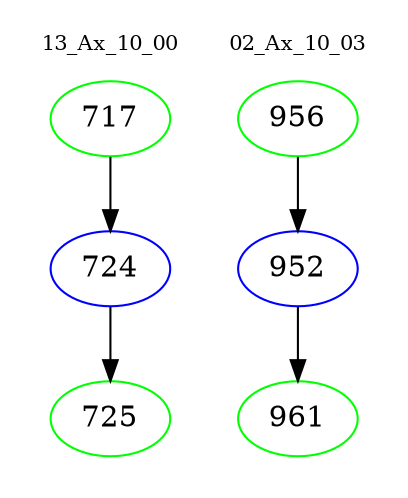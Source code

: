 digraph{
subgraph cluster_0 {
color = white
label = "13_Ax_10_00";
fontsize=10;
T0_717 [label="717", color="green"]
T0_717 -> T0_724 [color="black"]
T0_724 [label="724", color="blue"]
T0_724 -> T0_725 [color="black"]
T0_725 [label="725", color="green"]
}
subgraph cluster_1 {
color = white
label = "02_Ax_10_03";
fontsize=10;
T1_956 [label="956", color="green"]
T1_956 -> T1_952 [color="black"]
T1_952 [label="952", color="blue"]
T1_952 -> T1_961 [color="black"]
T1_961 [label="961", color="green"]
}
}
